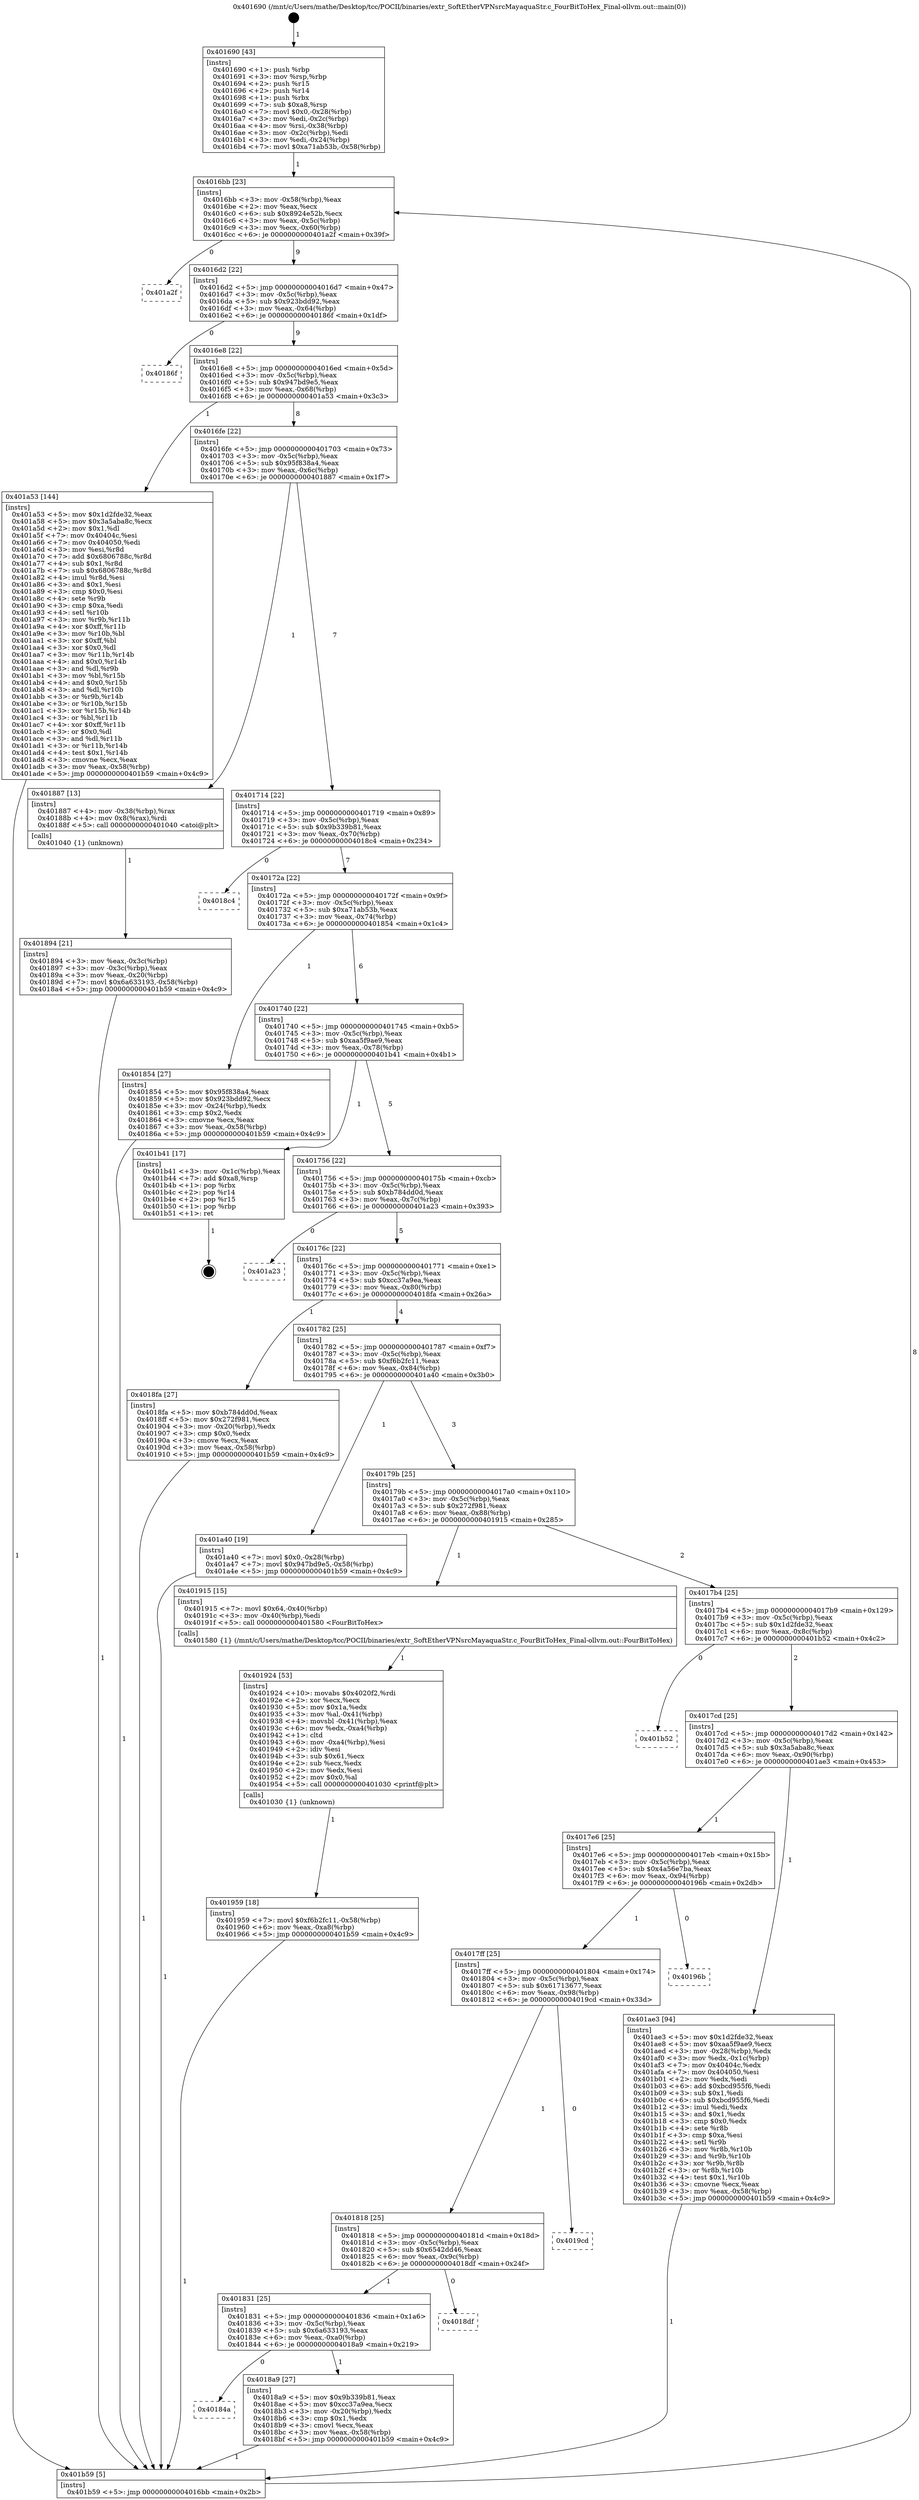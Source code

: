 digraph "0x401690" {
  label = "0x401690 (/mnt/c/Users/mathe/Desktop/tcc/POCII/binaries/extr_SoftEtherVPNsrcMayaquaStr.c_FourBitToHex_Final-ollvm.out::main(0))"
  labelloc = "t"
  node[shape=record]

  Entry [label="",width=0.3,height=0.3,shape=circle,fillcolor=black,style=filled]
  "0x4016bb" [label="{
     0x4016bb [23]\l
     | [instrs]\l
     &nbsp;&nbsp;0x4016bb \<+3\>: mov -0x58(%rbp),%eax\l
     &nbsp;&nbsp;0x4016be \<+2\>: mov %eax,%ecx\l
     &nbsp;&nbsp;0x4016c0 \<+6\>: sub $0x8924e52b,%ecx\l
     &nbsp;&nbsp;0x4016c6 \<+3\>: mov %eax,-0x5c(%rbp)\l
     &nbsp;&nbsp;0x4016c9 \<+3\>: mov %ecx,-0x60(%rbp)\l
     &nbsp;&nbsp;0x4016cc \<+6\>: je 0000000000401a2f \<main+0x39f\>\l
  }"]
  "0x401a2f" [label="{
     0x401a2f\l
  }", style=dashed]
  "0x4016d2" [label="{
     0x4016d2 [22]\l
     | [instrs]\l
     &nbsp;&nbsp;0x4016d2 \<+5\>: jmp 00000000004016d7 \<main+0x47\>\l
     &nbsp;&nbsp;0x4016d7 \<+3\>: mov -0x5c(%rbp),%eax\l
     &nbsp;&nbsp;0x4016da \<+5\>: sub $0x923bdd92,%eax\l
     &nbsp;&nbsp;0x4016df \<+3\>: mov %eax,-0x64(%rbp)\l
     &nbsp;&nbsp;0x4016e2 \<+6\>: je 000000000040186f \<main+0x1df\>\l
  }"]
  Exit [label="",width=0.3,height=0.3,shape=circle,fillcolor=black,style=filled,peripheries=2]
  "0x40186f" [label="{
     0x40186f\l
  }", style=dashed]
  "0x4016e8" [label="{
     0x4016e8 [22]\l
     | [instrs]\l
     &nbsp;&nbsp;0x4016e8 \<+5\>: jmp 00000000004016ed \<main+0x5d\>\l
     &nbsp;&nbsp;0x4016ed \<+3\>: mov -0x5c(%rbp),%eax\l
     &nbsp;&nbsp;0x4016f0 \<+5\>: sub $0x947bd9e5,%eax\l
     &nbsp;&nbsp;0x4016f5 \<+3\>: mov %eax,-0x68(%rbp)\l
     &nbsp;&nbsp;0x4016f8 \<+6\>: je 0000000000401a53 \<main+0x3c3\>\l
  }"]
  "0x401959" [label="{
     0x401959 [18]\l
     | [instrs]\l
     &nbsp;&nbsp;0x401959 \<+7\>: movl $0xf6b2fc11,-0x58(%rbp)\l
     &nbsp;&nbsp;0x401960 \<+6\>: mov %eax,-0xa8(%rbp)\l
     &nbsp;&nbsp;0x401966 \<+5\>: jmp 0000000000401b59 \<main+0x4c9\>\l
  }"]
  "0x401a53" [label="{
     0x401a53 [144]\l
     | [instrs]\l
     &nbsp;&nbsp;0x401a53 \<+5\>: mov $0x1d2fde32,%eax\l
     &nbsp;&nbsp;0x401a58 \<+5\>: mov $0x3a5aba8c,%ecx\l
     &nbsp;&nbsp;0x401a5d \<+2\>: mov $0x1,%dl\l
     &nbsp;&nbsp;0x401a5f \<+7\>: mov 0x40404c,%esi\l
     &nbsp;&nbsp;0x401a66 \<+7\>: mov 0x404050,%edi\l
     &nbsp;&nbsp;0x401a6d \<+3\>: mov %esi,%r8d\l
     &nbsp;&nbsp;0x401a70 \<+7\>: add $0x6806788c,%r8d\l
     &nbsp;&nbsp;0x401a77 \<+4\>: sub $0x1,%r8d\l
     &nbsp;&nbsp;0x401a7b \<+7\>: sub $0x6806788c,%r8d\l
     &nbsp;&nbsp;0x401a82 \<+4\>: imul %r8d,%esi\l
     &nbsp;&nbsp;0x401a86 \<+3\>: and $0x1,%esi\l
     &nbsp;&nbsp;0x401a89 \<+3\>: cmp $0x0,%esi\l
     &nbsp;&nbsp;0x401a8c \<+4\>: sete %r9b\l
     &nbsp;&nbsp;0x401a90 \<+3\>: cmp $0xa,%edi\l
     &nbsp;&nbsp;0x401a93 \<+4\>: setl %r10b\l
     &nbsp;&nbsp;0x401a97 \<+3\>: mov %r9b,%r11b\l
     &nbsp;&nbsp;0x401a9a \<+4\>: xor $0xff,%r11b\l
     &nbsp;&nbsp;0x401a9e \<+3\>: mov %r10b,%bl\l
     &nbsp;&nbsp;0x401aa1 \<+3\>: xor $0xff,%bl\l
     &nbsp;&nbsp;0x401aa4 \<+3\>: xor $0x0,%dl\l
     &nbsp;&nbsp;0x401aa7 \<+3\>: mov %r11b,%r14b\l
     &nbsp;&nbsp;0x401aaa \<+4\>: and $0x0,%r14b\l
     &nbsp;&nbsp;0x401aae \<+3\>: and %dl,%r9b\l
     &nbsp;&nbsp;0x401ab1 \<+3\>: mov %bl,%r15b\l
     &nbsp;&nbsp;0x401ab4 \<+4\>: and $0x0,%r15b\l
     &nbsp;&nbsp;0x401ab8 \<+3\>: and %dl,%r10b\l
     &nbsp;&nbsp;0x401abb \<+3\>: or %r9b,%r14b\l
     &nbsp;&nbsp;0x401abe \<+3\>: or %r10b,%r15b\l
     &nbsp;&nbsp;0x401ac1 \<+3\>: xor %r15b,%r14b\l
     &nbsp;&nbsp;0x401ac4 \<+3\>: or %bl,%r11b\l
     &nbsp;&nbsp;0x401ac7 \<+4\>: xor $0xff,%r11b\l
     &nbsp;&nbsp;0x401acb \<+3\>: or $0x0,%dl\l
     &nbsp;&nbsp;0x401ace \<+3\>: and %dl,%r11b\l
     &nbsp;&nbsp;0x401ad1 \<+3\>: or %r11b,%r14b\l
     &nbsp;&nbsp;0x401ad4 \<+4\>: test $0x1,%r14b\l
     &nbsp;&nbsp;0x401ad8 \<+3\>: cmovne %ecx,%eax\l
     &nbsp;&nbsp;0x401adb \<+3\>: mov %eax,-0x58(%rbp)\l
     &nbsp;&nbsp;0x401ade \<+5\>: jmp 0000000000401b59 \<main+0x4c9\>\l
  }"]
  "0x4016fe" [label="{
     0x4016fe [22]\l
     | [instrs]\l
     &nbsp;&nbsp;0x4016fe \<+5\>: jmp 0000000000401703 \<main+0x73\>\l
     &nbsp;&nbsp;0x401703 \<+3\>: mov -0x5c(%rbp),%eax\l
     &nbsp;&nbsp;0x401706 \<+5\>: sub $0x95f838a4,%eax\l
     &nbsp;&nbsp;0x40170b \<+3\>: mov %eax,-0x6c(%rbp)\l
     &nbsp;&nbsp;0x40170e \<+6\>: je 0000000000401887 \<main+0x1f7\>\l
  }"]
  "0x401924" [label="{
     0x401924 [53]\l
     | [instrs]\l
     &nbsp;&nbsp;0x401924 \<+10\>: movabs $0x4020f2,%rdi\l
     &nbsp;&nbsp;0x40192e \<+2\>: xor %ecx,%ecx\l
     &nbsp;&nbsp;0x401930 \<+5\>: mov $0x1a,%edx\l
     &nbsp;&nbsp;0x401935 \<+3\>: mov %al,-0x41(%rbp)\l
     &nbsp;&nbsp;0x401938 \<+4\>: movsbl -0x41(%rbp),%eax\l
     &nbsp;&nbsp;0x40193c \<+6\>: mov %edx,-0xa4(%rbp)\l
     &nbsp;&nbsp;0x401942 \<+1\>: cltd\l
     &nbsp;&nbsp;0x401943 \<+6\>: mov -0xa4(%rbp),%esi\l
     &nbsp;&nbsp;0x401949 \<+2\>: idiv %esi\l
     &nbsp;&nbsp;0x40194b \<+3\>: sub $0x61,%ecx\l
     &nbsp;&nbsp;0x40194e \<+2\>: sub %ecx,%edx\l
     &nbsp;&nbsp;0x401950 \<+2\>: mov %edx,%esi\l
     &nbsp;&nbsp;0x401952 \<+2\>: mov $0x0,%al\l
     &nbsp;&nbsp;0x401954 \<+5\>: call 0000000000401030 \<printf@plt\>\l
     | [calls]\l
     &nbsp;&nbsp;0x401030 \{1\} (unknown)\l
  }"]
  "0x401887" [label="{
     0x401887 [13]\l
     | [instrs]\l
     &nbsp;&nbsp;0x401887 \<+4\>: mov -0x38(%rbp),%rax\l
     &nbsp;&nbsp;0x40188b \<+4\>: mov 0x8(%rax),%rdi\l
     &nbsp;&nbsp;0x40188f \<+5\>: call 0000000000401040 \<atoi@plt\>\l
     | [calls]\l
     &nbsp;&nbsp;0x401040 \{1\} (unknown)\l
  }"]
  "0x401714" [label="{
     0x401714 [22]\l
     | [instrs]\l
     &nbsp;&nbsp;0x401714 \<+5\>: jmp 0000000000401719 \<main+0x89\>\l
     &nbsp;&nbsp;0x401719 \<+3\>: mov -0x5c(%rbp),%eax\l
     &nbsp;&nbsp;0x40171c \<+5\>: sub $0x9b339b81,%eax\l
     &nbsp;&nbsp;0x401721 \<+3\>: mov %eax,-0x70(%rbp)\l
     &nbsp;&nbsp;0x401724 \<+6\>: je 00000000004018c4 \<main+0x234\>\l
  }"]
  "0x40184a" [label="{
     0x40184a\l
  }", style=dashed]
  "0x4018c4" [label="{
     0x4018c4\l
  }", style=dashed]
  "0x40172a" [label="{
     0x40172a [22]\l
     | [instrs]\l
     &nbsp;&nbsp;0x40172a \<+5\>: jmp 000000000040172f \<main+0x9f\>\l
     &nbsp;&nbsp;0x40172f \<+3\>: mov -0x5c(%rbp),%eax\l
     &nbsp;&nbsp;0x401732 \<+5\>: sub $0xa71ab53b,%eax\l
     &nbsp;&nbsp;0x401737 \<+3\>: mov %eax,-0x74(%rbp)\l
     &nbsp;&nbsp;0x40173a \<+6\>: je 0000000000401854 \<main+0x1c4\>\l
  }"]
  "0x4018a9" [label="{
     0x4018a9 [27]\l
     | [instrs]\l
     &nbsp;&nbsp;0x4018a9 \<+5\>: mov $0x9b339b81,%eax\l
     &nbsp;&nbsp;0x4018ae \<+5\>: mov $0xcc37a9ea,%ecx\l
     &nbsp;&nbsp;0x4018b3 \<+3\>: mov -0x20(%rbp),%edx\l
     &nbsp;&nbsp;0x4018b6 \<+3\>: cmp $0x1,%edx\l
     &nbsp;&nbsp;0x4018b9 \<+3\>: cmovl %ecx,%eax\l
     &nbsp;&nbsp;0x4018bc \<+3\>: mov %eax,-0x58(%rbp)\l
     &nbsp;&nbsp;0x4018bf \<+5\>: jmp 0000000000401b59 \<main+0x4c9\>\l
  }"]
  "0x401854" [label="{
     0x401854 [27]\l
     | [instrs]\l
     &nbsp;&nbsp;0x401854 \<+5\>: mov $0x95f838a4,%eax\l
     &nbsp;&nbsp;0x401859 \<+5\>: mov $0x923bdd92,%ecx\l
     &nbsp;&nbsp;0x40185e \<+3\>: mov -0x24(%rbp),%edx\l
     &nbsp;&nbsp;0x401861 \<+3\>: cmp $0x2,%edx\l
     &nbsp;&nbsp;0x401864 \<+3\>: cmovne %ecx,%eax\l
     &nbsp;&nbsp;0x401867 \<+3\>: mov %eax,-0x58(%rbp)\l
     &nbsp;&nbsp;0x40186a \<+5\>: jmp 0000000000401b59 \<main+0x4c9\>\l
  }"]
  "0x401740" [label="{
     0x401740 [22]\l
     | [instrs]\l
     &nbsp;&nbsp;0x401740 \<+5\>: jmp 0000000000401745 \<main+0xb5\>\l
     &nbsp;&nbsp;0x401745 \<+3\>: mov -0x5c(%rbp),%eax\l
     &nbsp;&nbsp;0x401748 \<+5\>: sub $0xaa5f9ae9,%eax\l
     &nbsp;&nbsp;0x40174d \<+3\>: mov %eax,-0x78(%rbp)\l
     &nbsp;&nbsp;0x401750 \<+6\>: je 0000000000401b41 \<main+0x4b1\>\l
  }"]
  "0x401b59" [label="{
     0x401b59 [5]\l
     | [instrs]\l
     &nbsp;&nbsp;0x401b59 \<+5\>: jmp 00000000004016bb \<main+0x2b\>\l
  }"]
  "0x401690" [label="{
     0x401690 [43]\l
     | [instrs]\l
     &nbsp;&nbsp;0x401690 \<+1\>: push %rbp\l
     &nbsp;&nbsp;0x401691 \<+3\>: mov %rsp,%rbp\l
     &nbsp;&nbsp;0x401694 \<+2\>: push %r15\l
     &nbsp;&nbsp;0x401696 \<+2\>: push %r14\l
     &nbsp;&nbsp;0x401698 \<+1\>: push %rbx\l
     &nbsp;&nbsp;0x401699 \<+7\>: sub $0xa8,%rsp\l
     &nbsp;&nbsp;0x4016a0 \<+7\>: movl $0x0,-0x28(%rbp)\l
     &nbsp;&nbsp;0x4016a7 \<+3\>: mov %edi,-0x2c(%rbp)\l
     &nbsp;&nbsp;0x4016aa \<+4\>: mov %rsi,-0x38(%rbp)\l
     &nbsp;&nbsp;0x4016ae \<+3\>: mov -0x2c(%rbp),%edi\l
     &nbsp;&nbsp;0x4016b1 \<+3\>: mov %edi,-0x24(%rbp)\l
     &nbsp;&nbsp;0x4016b4 \<+7\>: movl $0xa71ab53b,-0x58(%rbp)\l
  }"]
  "0x401894" [label="{
     0x401894 [21]\l
     | [instrs]\l
     &nbsp;&nbsp;0x401894 \<+3\>: mov %eax,-0x3c(%rbp)\l
     &nbsp;&nbsp;0x401897 \<+3\>: mov -0x3c(%rbp),%eax\l
     &nbsp;&nbsp;0x40189a \<+3\>: mov %eax,-0x20(%rbp)\l
     &nbsp;&nbsp;0x40189d \<+7\>: movl $0x6a633193,-0x58(%rbp)\l
     &nbsp;&nbsp;0x4018a4 \<+5\>: jmp 0000000000401b59 \<main+0x4c9\>\l
  }"]
  "0x401831" [label="{
     0x401831 [25]\l
     | [instrs]\l
     &nbsp;&nbsp;0x401831 \<+5\>: jmp 0000000000401836 \<main+0x1a6\>\l
     &nbsp;&nbsp;0x401836 \<+3\>: mov -0x5c(%rbp),%eax\l
     &nbsp;&nbsp;0x401839 \<+5\>: sub $0x6a633193,%eax\l
     &nbsp;&nbsp;0x40183e \<+6\>: mov %eax,-0xa0(%rbp)\l
     &nbsp;&nbsp;0x401844 \<+6\>: je 00000000004018a9 \<main+0x219\>\l
  }"]
  "0x401b41" [label="{
     0x401b41 [17]\l
     | [instrs]\l
     &nbsp;&nbsp;0x401b41 \<+3\>: mov -0x1c(%rbp),%eax\l
     &nbsp;&nbsp;0x401b44 \<+7\>: add $0xa8,%rsp\l
     &nbsp;&nbsp;0x401b4b \<+1\>: pop %rbx\l
     &nbsp;&nbsp;0x401b4c \<+2\>: pop %r14\l
     &nbsp;&nbsp;0x401b4e \<+2\>: pop %r15\l
     &nbsp;&nbsp;0x401b50 \<+1\>: pop %rbp\l
     &nbsp;&nbsp;0x401b51 \<+1\>: ret\l
  }"]
  "0x401756" [label="{
     0x401756 [22]\l
     | [instrs]\l
     &nbsp;&nbsp;0x401756 \<+5\>: jmp 000000000040175b \<main+0xcb\>\l
     &nbsp;&nbsp;0x40175b \<+3\>: mov -0x5c(%rbp),%eax\l
     &nbsp;&nbsp;0x40175e \<+5\>: sub $0xb784dd0d,%eax\l
     &nbsp;&nbsp;0x401763 \<+3\>: mov %eax,-0x7c(%rbp)\l
     &nbsp;&nbsp;0x401766 \<+6\>: je 0000000000401a23 \<main+0x393\>\l
  }"]
  "0x4018df" [label="{
     0x4018df\l
  }", style=dashed]
  "0x401a23" [label="{
     0x401a23\l
  }", style=dashed]
  "0x40176c" [label="{
     0x40176c [22]\l
     | [instrs]\l
     &nbsp;&nbsp;0x40176c \<+5\>: jmp 0000000000401771 \<main+0xe1\>\l
     &nbsp;&nbsp;0x401771 \<+3\>: mov -0x5c(%rbp),%eax\l
     &nbsp;&nbsp;0x401774 \<+5\>: sub $0xcc37a9ea,%eax\l
     &nbsp;&nbsp;0x401779 \<+3\>: mov %eax,-0x80(%rbp)\l
     &nbsp;&nbsp;0x40177c \<+6\>: je 00000000004018fa \<main+0x26a\>\l
  }"]
  "0x401818" [label="{
     0x401818 [25]\l
     | [instrs]\l
     &nbsp;&nbsp;0x401818 \<+5\>: jmp 000000000040181d \<main+0x18d\>\l
     &nbsp;&nbsp;0x40181d \<+3\>: mov -0x5c(%rbp),%eax\l
     &nbsp;&nbsp;0x401820 \<+5\>: sub $0x6542dd46,%eax\l
     &nbsp;&nbsp;0x401825 \<+6\>: mov %eax,-0x9c(%rbp)\l
     &nbsp;&nbsp;0x40182b \<+6\>: je 00000000004018df \<main+0x24f\>\l
  }"]
  "0x4018fa" [label="{
     0x4018fa [27]\l
     | [instrs]\l
     &nbsp;&nbsp;0x4018fa \<+5\>: mov $0xb784dd0d,%eax\l
     &nbsp;&nbsp;0x4018ff \<+5\>: mov $0x272f981,%ecx\l
     &nbsp;&nbsp;0x401904 \<+3\>: mov -0x20(%rbp),%edx\l
     &nbsp;&nbsp;0x401907 \<+3\>: cmp $0x0,%edx\l
     &nbsp;&nbsp;0x40190a \<+3\>: cmove %ecx,%eax\l
     &nbsp;&nbsp;0x40190d \<+3\>: mov %eax,-0x58(%rbp)\l
     &nbsp;&nbsp;0x401910 \<+5\>: jmp 0000000000401b59 \<main+0x4c9\>\l
  }"]
  "0x401782" [label="{
     0x401782 [25]\l
     | [instrs]\l
     &nbsp;&nbsp;0x401782 \<+5\>: jmp 0000000000401787 \<main+0xf7\>\l
     &nbsp;&nbsp;0x401787 \<+3\>: mov -0x5c(%rbp),%eax\l
     &nbsp;&nbsp;0x40178a \<+5\>: sub $0xf6b2fc11,%eax\l
     &nbsp;&nbsp;0x40178f \<+6\>: mov %eax,-0x84(%rbp)\l
     &nbsp;&nbsp;0x401795 \<+6\>: je 0000000000401a40 \<main+0x3b0\>\l
  }"]
  "0x4019cd" [label="{
     0x4019cd\l
  }", style=dashed]
  "0x401a40" [label="{
     0x401a40 [19]\l
     | [instrs]\l
     &nbsp;&nbsp;0x401a40 \<+7\>: movl $0x0,-0x28(%rbp)\l
     &nbsp;&nbsp;0x401a47 \<+7\>: movl $0x947bd9e5,-0x58(%rbp)\l
     &nbsp;&nbsp;0x401a4e \<+5\>: jmp 0000000000401b59 \<main+0x4c9\>\l
  }"]
  "0x40179b" [label="{
     0x40179b [25]\l
     | [instrs]\l
     &nbsp;&nbsp;0x40179b \<+5\>: jmp 00000000004017a0 \<main+0x110\>\l
     &nbsp;&nbsp;0x4017a0 \<+3\>: mov -0x5c(%rbp),%eax\l
     &nbsp;&nbsp;0x4017a3 \<+5\>: sub $0x272f981,%eax\l
     &nbsp;&nbsp;0x4017a8 \<+6\>: mov %eax,-0x88(%rbp)\l
     &nbsp;&nbsp;0x4017ae \<+6\>: je 0000000000401915 \<main+0x285\>\l
  }"]
  "0x4017ff" [label="{
     0x4017ff [25]\l
     | [instrs]\l
     &nbsp;&nbsp;0x4017ff \<+5\>: jmp 0000000000401804 \<main+0x174\>\l
     &nbsp;&nbsp;0x401804 \<+3\>: mov -0x5c(%rbp),%eax\l
     &nbsp;&nbsp;0x401807 \<+5\>: sub $0x61713677,%eax\l
     &nbsp;&nbsp;0x40180c \<+6\>: mov %eax,-0x98(%rbp)\l
     &nbsp;&nbsp;0x401812 \<+6\>: je 00000000004019cd \<main+0x33d\>\l
  }"]
  "0x401915" [label="{
     0x401915 [15]\l
     | [instrs]\l
     &nbsp;&nbsp;0x401915 \<+7\>: movl $0x64,-0x40(%rbp)\l
     &nbsp;&nbsp;0x40191c \<+3\>: mov -0x40(%rbp),%edi\l
     &nbsp;&nbsp;0x40191f \<+5\>: call 0000000000401580 \<FourBitToHex\>\l
     | [calls]\l
     &nbsp;&nbsp;0x401580 \{1\} (/mnt/c/Users/mathe/Desktop/tcc/POCII/binaries/extr_SoftEtherVPNsrcMayaquaStr.c_FourBitToHex_Final-ollvm.out::FourBitToHex)\l
  }"]
  "0x4017b4" [label="{
     0x4017b4 [25]\l
     | [instrs]\l
     &nbsp;&nbsp;0x4017b4 \<+5\>: jmp 00000000004017b9 \<main+0x129\>\l
     &nbsp;&nbsp;0x4017b9 \<+3\>: mov -0x5c(%rbp),%eax\l
     &nbsp;&nbsp;0x4017bc \<+5\>: sub $0x1d2fde32,%eax\l
     &nbsp;&nbsp;0x4017c1 \<+6\>: mov %eax,-0x8c(%rbp)\l
     &nbsp;&nbsp;0x4017c7 \<+6\>: je 0000000000401b52 \<main+0x4c2\>\l
  }"]
  "0x40196b" [label="{
     0x40196b\l
  }", style=dashed]
  "0x401b52" [label="{
     0x401b52\l
  }", style=dashed]
  "0x4017cd" [label="{
     0x4017cd [25]\l
     | [instrs]\l
     &nbsp;&nbsp;0x4017cd \<+5\>: jmp 00000000004017d2 \<main+0x142\>\l
     &nbsp;&nbsp;0x4017d2 \<+3\>: mov -0x5c(%rbp),%eax\l
     &nbsp;&nbsp;0x4017d5 \<+5\>: sub $0x3a5aba8c,%eax\l
     &nbsp;&nbsp;0x4017da \<+6\>: mov %eax,-0x90(%rbp)\l
     &nbsp;&nbsp;0x4017e0 \<+6\>: je 0000000000401ae3 \<main+0x453\>\l
  }"]
  "0x4017e6" [label="{
     0x4017e6 [25]\l
     | [instrs]\l
     &nbsp;&nbsp;0x4017e6 \<+5\>: jmp 00000000004017eb \<main+0x15b\>\l
     &nbsp;&nbsp;0x4017eb \<+3\>: mov -0x5c(%rbp),%eax\l
     &nbsp;&nbsp;0x4017ee \<+5\>: sub $0x4a56e7ba,%eax\l
     &nbsp;&nbsp;0x4017f3 \<+6\>: mov %eax,-0x94(%rbp)\l
     &nbsp;&nbsp;0x4017f9 \<+6\>: je 000000000040196b \<main+0x2db\>\l
  }"]
  "0x401ae3" [label="{
     0x401ae3 [94]\l
     | [instrs]\l
     &nbsp;&nbsp;0x401ae3 \<+5\>: mov $0x1d2fde32,%eax\l
     &nbsp;&nbsp;0x401ae8 \<+5\>: mov $0xaa5f9ae9,%ecx\l
     &nbsp;&nbsp;0x401aed \<+3\>: mov -0x28(%rbp),%edx\l
     &nbsp;&nbsp;0x401af0 \<+3\>: mov %edx,-0x1c(%rbp)\l
     &nbsp;&nbsp;0x401af3 \<+7\>: mov 0x40404c,%edx\l
     &nbsp;&nbsp;0x401afa \<+7\>: mov 0x404050,%esi\l
     &nbsp;&nbsp;0x401b01 \<+2\>: mov %edx,%edi\l
     &nbsp;&nbsp;0x401b03 \<+6\>: add $0xbcd955f6,%edi\l
     &nbsp;&nbsp;0x401b09 \<+3\>: sub $0x1,%edi\l
     &nbsp;&nbsp;0x401b0c \<+6\>: sub $0xbcd955f6,%edi\l
     &nbsp;&nbsp;0x401b12 \<+3\>: imul %edi,%edx\l
     &nbsp;&nbsp;0x401b15 \<+3\>: and $0x1,%edx\l
     &nbsp;&nbsp;0x401b18 \<+3\>: cmp $0x0,%edx\l
     &nbsp;&nbsp;0x401b1b \<+4\>: sete %r8b\l
     &nbsp;&nbsp;0x401b1f \<+3\>: cmp $0xa,%esi\l
     &nbsp;&nbsp;0x401b22 \<+4\>: setl %r9b\l
     &nbsp;&nbsp;0x401b26 \<+3\>: mov %r8b,%r10b\l
     &nbsp;&nbsp;0x401b29 \<+3\>: and %r9b,%r10b\l
     &nbsp;&nbsp;0x401b2c \<+3\>: xor %r9b,%r8b\l
     &nbsp;&nbsp;0x401b2f \<+3\>: or %r8b,%r10b\l
     &nbsp;&nbsp;0x401b32 \<+4\>: test $0x1,%r10b\l
     &nbsp;&nbsp;0x401b36 \<+3\>: cmovne %ecx,%eax\l
     &nbsp;&nbsp;0x401b39 \<+3\>: mov %eax,-0x58(%rbp)\l
     &nbsp;&nbsp;0x401b3c \<+5\>: jmp 0000000000401b59 \<main+0x4c9\>\l
  }"]
  Entry -> "0x401690" [label=" 1"]
  "0x4016bb" -> "0x401a2f" [label=" 0"]
  "0x4016bb" -> "0x4016d2" [label=" 9"]
  "0x401b41" -> Exit [label=" 1"]
  "0x4016d2" -> "0x40186f" [label=" 0"]
  "0x4016d2" -> "0x4016e8" [label=" 9"]
  "0x401ae3" -> "0x401b59" [label=" 1"]
  "0x4016e8" -> "0x401a53" [label=" 1"]
  "0x4016e8" -> "0x4016fe" [label=" 8"]
  "0x401a53" -> "0x401b59" [label=" 1"]
  "0x4016fe" -> "0x401887" [label=" 1"]
  "0x4016fe" -> "0x401714" [label=" 7"]
  "0x401a40" -> "0x401b59" [label=" 1"]
  "0x401714" -> "0x4018c4" [label=" 0"]
  "0x401714" -> "0x40172a" [label=" 7"]
  "0x401959" -> "0x401b59" [label=" 1"]
  "0x40172a" -> "0x401854" [label=" 1"]
  "0x40172a" -> "0x401740" [label=" 6"]
  "0x401854" -> "0x401b59" [label=" 1"]
  "0x401690" -> "0x4016bb" [label=" 1"]
  "0x401b59" -> "0x4016bb" [label=" 8"]
  "0x401887" -> "0x401894" [label=" 1"]
  "0x401894" -> "0x401b59" [label=" 1"]
  "0x401924" -> "0x401959" [label=" 1"]
  "0x401740" -> "0x401b41" [label=" 1"]
  "0x401740" -> "0x401756" [label=" 5"]
  "0x4018fa" -> "0x401b59" [label=" 1"]
  "0x401756" -> "0x401a23" [label=" 0"]
  "0x401756" -> "0x40176c" [label=" 5"]
  "0x4018a9" -> "0x401b59" [label=" 1"]
  "0x40176c" -> "0x4018fa" [label=" 1"]
  "0x40176c" -> "0x401782" [label=" 4"]
  "0x401831" -> "0x4018a9" [label=" 1"]
  "0x401782" -> "0x401a40" [label=" 1"]
  "0x401782" -> "0x40179b" [label=" 3"]
  "0x401915" -> "0x401924" [label=" 1"]
  "0x40179b" -> "0x401915" [label=" 1"]
  "0x40179b" -> "0x4017b4" [label=" 2"]
  "0x401818" -> "0x4018df" [label=" 0"]
  "0x4017b4" -> "0x401b52" [label=" 0"]
  "0x4017b4" -> "0x4017cd" [label=" 2"]
  "0x401831" -> "0x40184a" [label=" 0"]
  "0x4017cd" -> "0x401ae3" [label=" 1"]
  "0x4017cd" -> "0x4017e6" [label=" 1"]
  "0x4017ff" -> "0x401818" [label=" 1"]
  "0x4017e6" -> "0x40196b" [label=" 0"]
  "0x4017e6" -> "0x4017ff" [label=" 1"]
  "0x401818" -> "0x401831" [label=" 1"]
  "0x4017ff" -> "0x4019cd" [label=" 0"]
}
